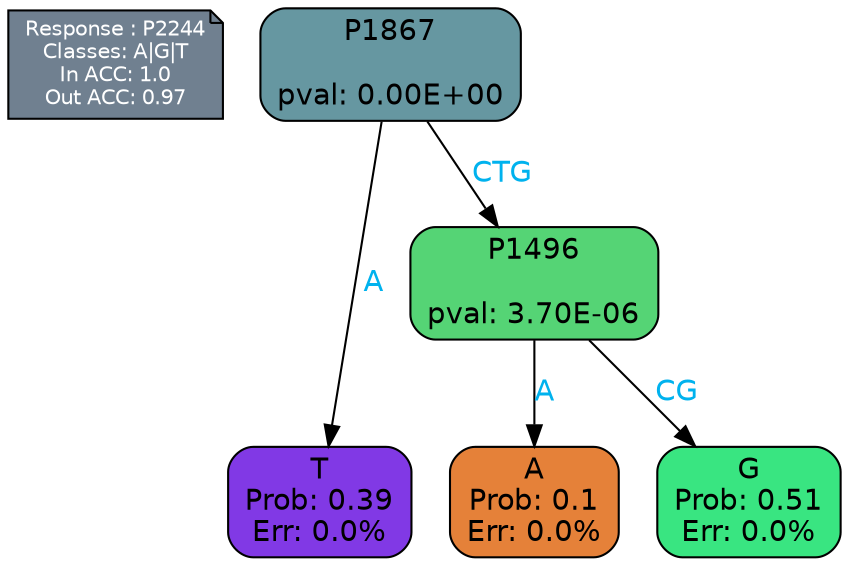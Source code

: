 digraph Tree {
node [shape=box, style="filled, rounded", color="black", fontname=helvetica] ;
graph [ranksep=equally, splines=polylines, bgcolor=transparent, dpi=600] ;
edge [fontname=helvetica] ;
LEGEND [label="Response : P2244
Classes: A|G|T
In ACC: 1.0
Out ACC: 0.97
",shape=note,align=left,style=filled,fillcolor="slategray",fontcolor="white",fontsize=10];1 [label="P1867

pval: 0.00E+00", fillcolor="#6697a1"] ;
2 [label="T
Prob: 0.39
Err: 0.0%", fillcolor="#8139e5"] ;
3 [label="P1496

pval: 3.70E-06", fillcolor="#55d475"] ;
4 [label="A
Prob: 0.1
Err: 0.0%", fillcolor="#e58139"] ;
5 [label="G
Prob: 0.51
Err: 0.0%", fillcolor="#39e581"] ;
1 -> 2 [label="A",fontcolor=deepskyblue2] ;
1 -> 3 [label="CTG",fontcolor=deepskyblue2] ;
3 -> 4 [label="A",fontcolor=deepskyblue2] ;
3 -> 5 [label="CG",fontcolor=deepskyblue2] ;
{rank = same; 2;4;5;}{rank = same; LEGEND;1;}}